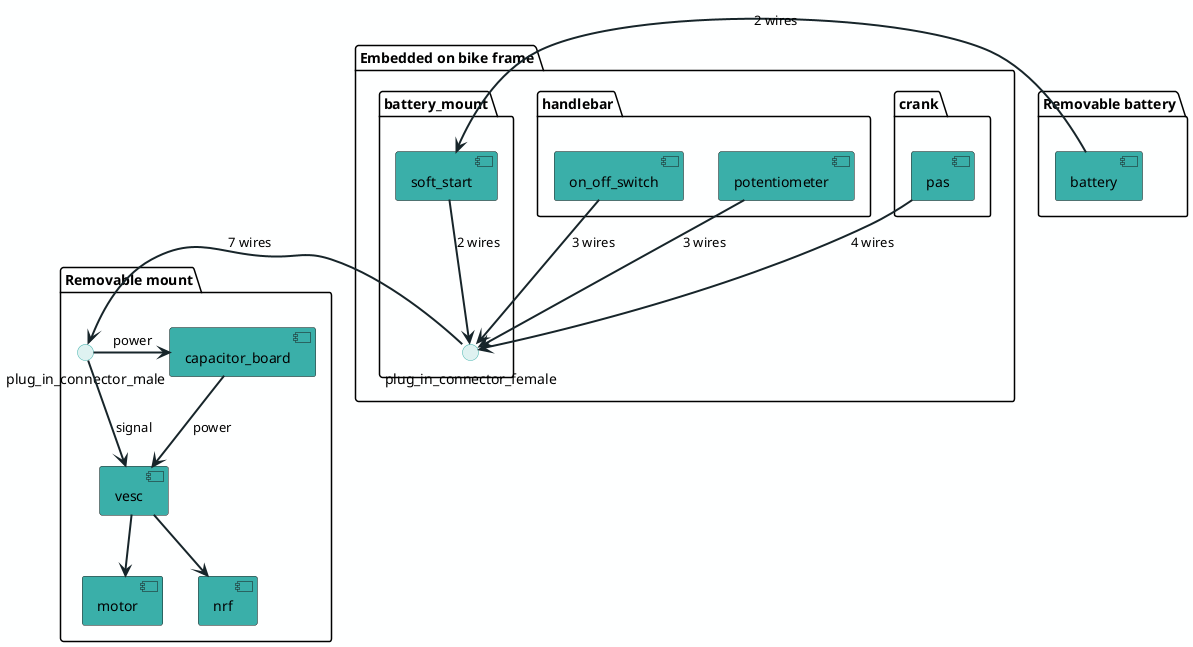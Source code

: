 @startuml

skinparam backgroundColor #FEFFFF

skinparam InterfaceBackgroundColor #DEF2F1
skinparam InterfaceBorderColor #3AAFA9

skinparam component {
  StartColor Black
  EndColor Black
  BackgroundColor #3AAFA9
  FontName Yu Gothic UI Semibold
  ArrowColor #17252A
  ArrowThickness 2
  ArrowFontName Yu Gothic UI Semibold
}

    package removable1 as "Removable battery" {
        [battery]
    }

    package embedded as "Embedded on bike frame" {
        package crank {
            [pas]
        }
        
        package handlebar {
            [on_off_switch]
            [potentiometer]
        }
        package battery_mount {
            [soft_start]
            interface plug_in_connector_female
        }
        potentiometer --> plug_in_connector_female : 3 wires
        pas --> plug_in_connector_female : 4 wires
        on_off_switch --> plug_in_connector_female : 3 wires
        ' connection_board --> plug_in_connector_female :  5 wires
    }
    
    package removable as "Removable mount" {
        interface plug_in_connector_male
        [vesc]
        [motor]
        [nrf]
        [capacitor_board]
        plug_in_connector_male -> capacitor_board : power             
        plug_in_connector_male -> vesc : signal
        capacitor_board --> vesc : power
        vesc --> motor
        vesc --> nrf
    } 
    
    battery -left-> soft_start : 2 wires
    soft_start --> plug_in_connector_female : 2 wires
    plug_in_connector_female -left-> plug_in_connector_male : 7 wires
@enduml
